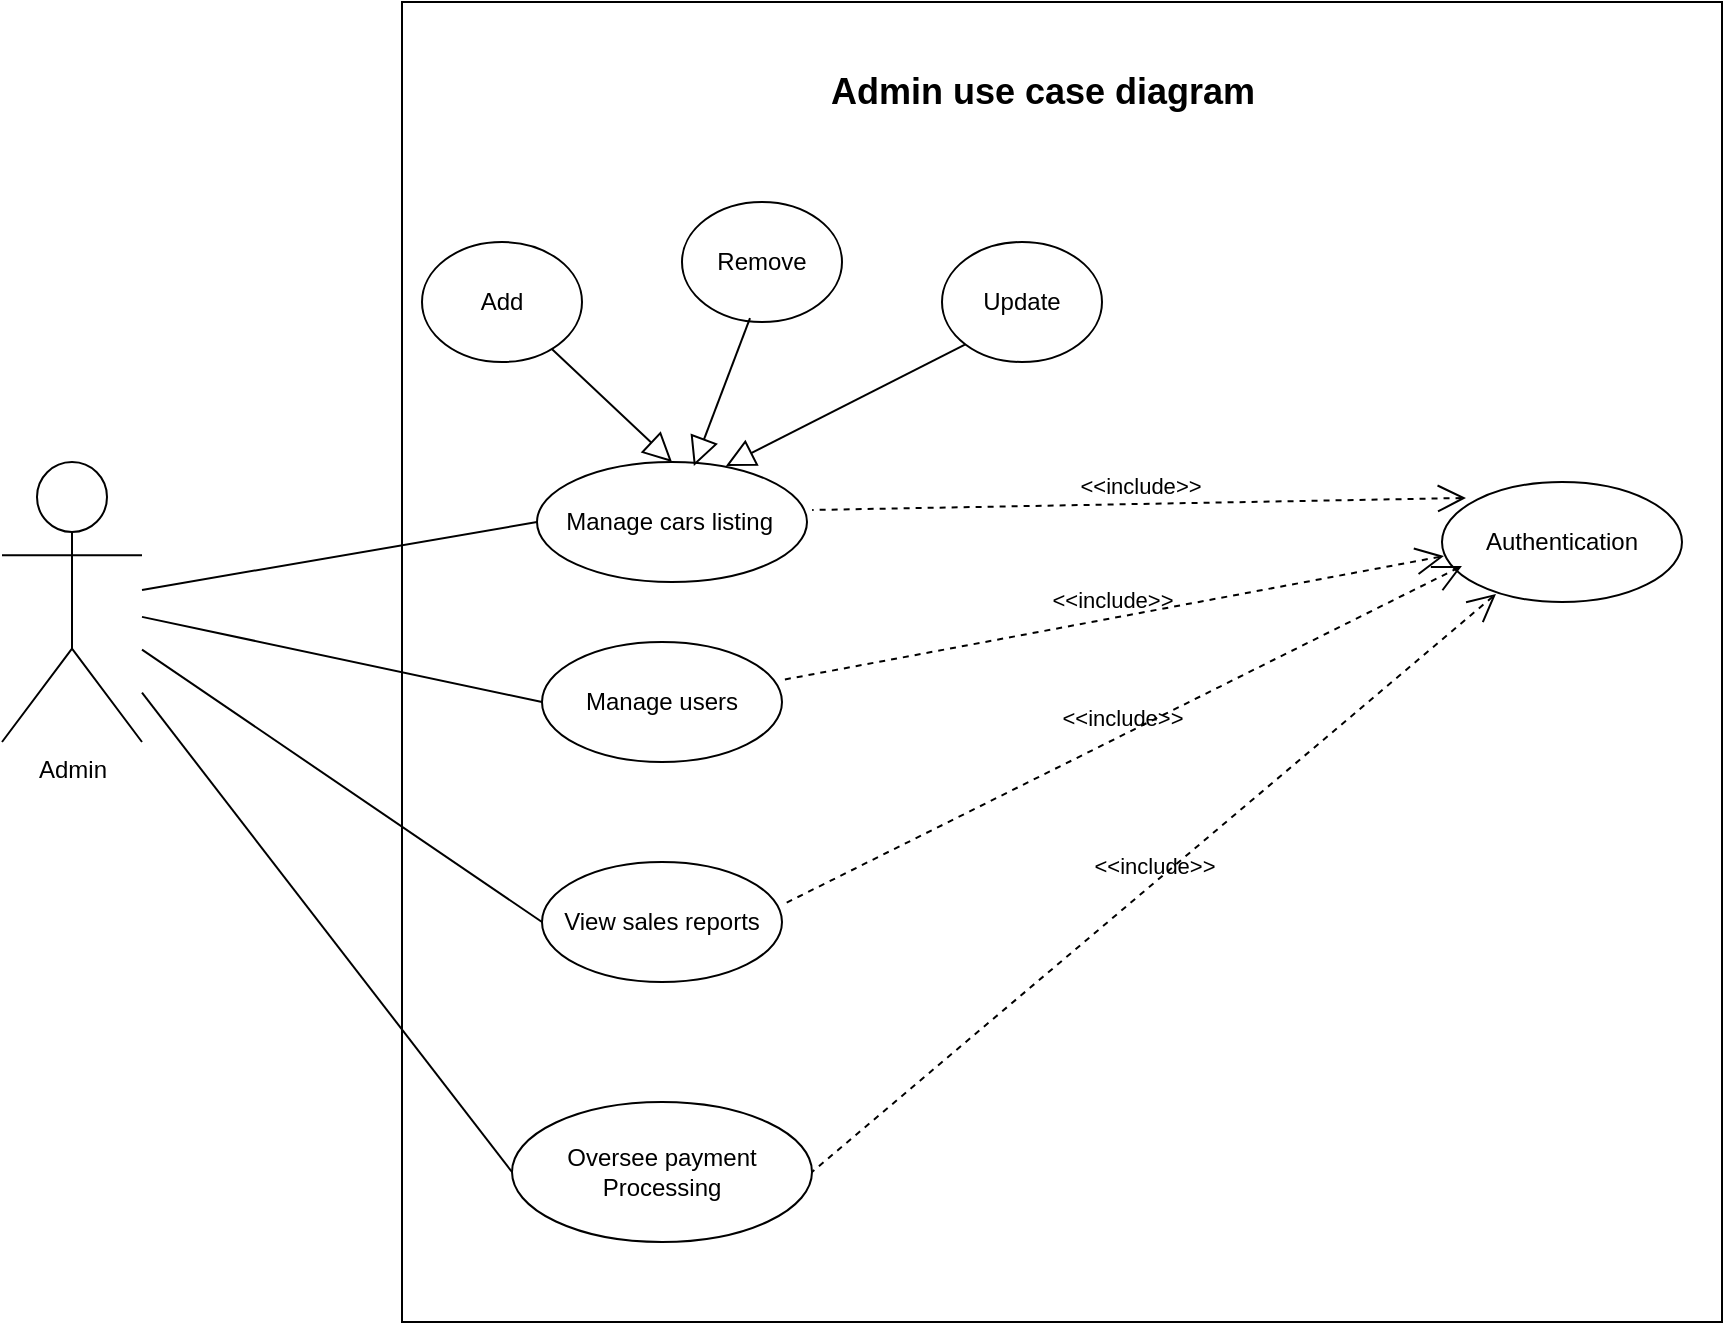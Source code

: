 <mxfile>
    <diagram name="Page-1" id="Hl0nem4dIOny1nYZZMhr">
        <mxGraphModel dx="1831" dy="764" grid="1" gridSize="10" guides="1" tooltips="1" connect="1" arrows="1" fold="1" page="1" pageScale="1" pageWidth="850" pageHeight="1100" math="0" shadow="0">
            <root>
                <mxCell id="0"/>
                <mxCell id="1" parent="0"/>
                <mxCell id="R1y9XJ3Q8lprdGOqnd8L-1" value="" style="whiteSpace=wrap;html=1;aspect=fixed;" parent="1" vertex="1">
                    <mxGeometry x="90" y="150" width="660" height="660" as="geometry"/>
                </mxCell>
                <mxCell id="R1y9XJ3Q8lprdGOqnd8L-10" value="Admin" style="shape=umlActor;html=1;verticalLabelPosition=bottom;verticalAlign=top;align=center;" parent="1" vertex="1">
                    <mxGeometry x="-110" y="380" width="70" height="140" as="geometry"/>
                </mxCell>
                <mxCell id="R1y9XJ3Q8lprdGOqnd8L-11" value="&lt;span style=&quot;font-weight: normal;&quot;&gt;Authentication&lt;/span&gt;" style="shape=ellipse;html=1;strokeWidth=1;fontStyle=1;whiteSpace=wrap;align=center;perimeter=ellipsePerimeter;" parent="1" vertex="1">
                    <mxGeometry x="610" y="390" width="120" height="60" as="geometry"/>
                </mxCell>
                <mxCell id="R1y9XJ3Q8lprdGOqnd8L-12" value="&lt;span style=&quot;font-weight: normal;&quot;&gt;Manage users&lt;/span&gt;" style="shape=ellipse;html=1;strokeWidth=1;fontStyle=1;whiteSpace=wrap;align=center;perimeter=ellipsePerimeter;" parent="1" vertex="1">
                    <mxGeometry x="160" y="470" width="120" height="60" as="geometry"/>
                </mxCell>
                <mxCell id="R1y9XJ3Q8lprdGOqnd8L-13" value="&lt;span style=&quot;font-weight: normal;&quot;&gt;View sales reports&lt;/span&gt;" style="shape=ellipse;html=1;strokeWidth=1;fontStyle=1;whiteSpace=wrap;align=center;perimeter=ellipsePerimeter;" parent="1" vertex="1">
                    <mxGeometry x="160" y="580" width="120" height="60" as="geometry"/>
                </mxCell>
                <mxCell id="R1y9XJ3Q8lprdGOqnd8L-14" value="&lt;span style=&quot;font-weight: normal;&quot;&gt;Oversee payment Processing&lt;/span&gt;" style="shape=ellipse;html=1;strokeWidth=1;fontStyle=1;whiteSpace=wrap;align=center;perimeter=ellipsePerimeter;" parent="1" vertex="1">
                    <mxGeometry x="145" y="700" width="150" height="70" as="geometry"/>
                </mxCell>
                <mxCell id="R1y9XJ3Q8lprdGOqnd8L-22" value="&amp;lt;&amp;lt;include&amp;gt;&amp;gt;" style="edgeStyle=none;html=1;startArrow=open;endArrow=none;startSize=12;verticalAlign=bottom;dashed=1;labelBackgroundColor=none;rounded=0;exitX=0.008;exitY=0.617;exitDx=0;exitDy=0;exitPerimeter=0;" parent="1" source="R1y9XJ3Q8lprdGOqnd8L-11" edge="1">
                    <mxGeometry width="160" relative="1" as="geometry">
                        <mxPoint x="410" y="480" as="sourcePoint"/>
                        <mxPoint x="280" y="489" as="targetPoint"/>
                    </mxGeometry>
                </mxCell>
                <mxCell id="R1y9XJ3Q8lprdGOqnd8L-23" value="&amp;lt;&amp;lt;include&amp;gt;&amp;gt;" style="edgeStyle=none;html=1;startArrow=open;endArrow=none;startSize=12;verticalAlign=bottom;dashed=1;labelBackgroundColor=none;rounded=0;entryX=1;entryY=0.5;entryDx=0;entryDy=0;exitX=0.225;exitY=0.933;exitDx=0;exitDy=0;exitPerimeter=0;" parent="1" source="R1y9XJ3Q8lprdGOqnd8L-11" target="R1y9XJ3Q8lprdGOqnd8L-14" edge="1">
                    <mxGeometry x="0.001" width="160" relative="1" as="geometry">
                        <mxPoint x="390" y="650" as="sourcePoint"/>
                        <mxPoint x="540" y="480" as="targetPoint"/>
                        <mxPoint as="offset"/>
                    </mxGeometry>
                </mxCell>
                <mxCell id="R1y9XJ3Q8lprdGOqnd8L-24" value="&amp;lt;&amp;lt;include&amp;gt;&amp;gt;" style="edgeStyle=none;html=1;startArrow=open;endArrow=none;startSize=12;verticalAlign=bottom;dashed=1;labelBackgroundColor=none;rounded=0;entryX=1.008;entryY=0.35;entryDx=0;entryDy=0;exitX=0.083;exitY=0.7;exitDx=0;exitDy=0;exitPerimeter=0;entryPerimeter=0;" parent="1" source="R1y9XJ3Q8lprdGOqnd8L-11" target="R1y9XJ3Q8lprdGOqnd8L-13" edge="1">
                    <mxGeometry width="160" relative="1" as="geometry">
                        <mxPoint x="290" y="610" as="sourcePoint"/>
                        <mxPoint x="530" y="480" as="targetPoint"/>
                    </mxGeometry>
                </mxCell>
                <mxCell id="R1y9XJ3Q8lprdGOqnd8L-25" value="" style="edgeStyle=none;html=1;endArrow=none;verticalAlign=bottom;rounded=0;entryX=0;entryY=0.5;entryDx=0;entryDy=0;" parent="1" source="R1y9XJ3Q8lprdGOqnd8L-10" target="R1y9XJ3Q8lprdGOqnd8L-12" edge="1">
                    <mxGeometry width="160" relative="1" as="geometry">
                        <mxPoint x="45" y="400.005" as="sourcePoint"/>
                        <mxPoint x="165" y="407.428" as="targetPoint"/>
                    </mxGeometry>
                </mxCell>
                <mxCell id="R1y9XJ3Q8lprdGOqnd8L-26" value="" style="edgeStyle=none;html=1;endArrow=none;verticalAlign=bottom;rounded=0;entryX=0;entryY=0.5;entryDx=0;entryDy=0;" parent="1" source="R1y9XJ3Q8lprdGOqnd8L-10" target="R1y9XJ3Q8lprdGOqnd8L-13" edge="1">
                    <mxGeometry width="160" relative="1" as="geometry">
                        <mxPoint x="-40" y="450" as="sourcePoint"/>
                        <mxPoint x="120" y="450" as="targetPoint"/>
                    </mxGeometry>
                </mxCell>
                <mxCell id="R1y9XJ3Q8lprdGOqnd8L-27" value="" style="edgeStyle=none;html=1;endArrow=none;verticalAlign=bottom;rounded=0;entryX=0;entryY=0.5;entryDx=0;entryDy=0;" parent="1" source="R1y9XJ3Q8lprdGOqnd8L-10" target="R1y9XJ3Q8lprdGOqnd8L-14" edge="1">
                    <mxGeometry width="160" relative="1" as="geometry">
                        <mxPoint x="-40" y="470" as="sourcePoint"/>
                        <mxPoint x="120" y="470" as="targetPoint"/>
                    </mxGeometry>
                </mxCell>
                <mxCell id="R1y9XJ3Q8lprdGOqnd8L-28" value="&lt;font style=&quot;font-size: 18px;&quot;&gt;&lt;b&gt;Admin use case diagram&lt;/b&gt;&lt;/font&gt;" style="text;html=1;align=center;verticalAlign=middle;whiteSpace=wrap;rounded=0;" parent="1" vertex="1">
                    <mxGeometry x="292.5" y="170" width="235" height="50" as="geometry"/>
                </mxCell>
                <mxCell id="R1y9XJ3Q8lprdGOqnd8L-29" value="&lt;span style=&quot;font-weight: normal;&quot;&gt;Manage cars listing&amp;nbsp;&lt;/span&gt;" style="shape=ellipse;html=1;strokeWidth=1;fontStyle=1;whiteSpace=wrap;align=center;perimeter=ellipsePerimeter;" parent="1" vertex="1">
                    <mxGeometry x="157.5" y="380" width="135" height="60" as="geometry"/>
                </mxCell>
                <mxCell id="R1y9XJ3Q8lprdGOqnd8L-30" value="&amp;lt;&amp;lt;include&lt;span style=&quot;background-color: transparent;&quot;&gt;&amp;gt;&amp;gt;&lt;/span&gt;" style="edgeStyle=none;html=1;startArrow=open;endArrow=none;startSize=12;verticalAlign=bottom;dashed=1;labelBackgroundColor=none;rounded=0;entryX=1.019;entryY=0.4;entryDx=0;entryDy=0;entryPerimeter=0;exitX=0.1;exitY=0.133;exitDx=0;exitDy=0;exitPerimeter=0;" parent="1" source="R1y9XJ3Q8lprdGOqnd8L-11" target="R1y9XJ3Q8lprdGOqnd8L-29" edge="1">
                    <mxGeometry x="-0.003" width="160" relative="1" as="geometry">
                        <mxPoint x="450" y="340" as="sourcePoint"/>
                        <mxPoint x="610" y="340" as="targetPoint"/>
                        <mxPoint as="offset"/>
                    </mxGeometry>
                </mxCell>
                <mxCell id="R1y9XJ3Q8lprdGOqnd8L-31" value="" style="edgeStyle=none;html=1;endArrow=none;verticalAlign=bottom;rounded=0;entryX=0;entryY=0.5;entryDx=0;entryDy=0;" parent="1" source="R1y9XJ3Q8lprdGOqnd8L-10" target="R1y9XJ3Q8lprdGOqnd8L-29" edge="1">
                    <mxGeometry width="160" relative="1" as="geometry">
                        <mxPoint x="-40" y="450" as="sourcePoint"/>
                        <mxPoint x="120" y="450" as="targetPoint"/>
                    </mxGeometry>
                </mxCell>
                <mxCell id="R1y9XJ3Q8lprdGOqnd8L-32" value="&lt;span style=&quot;font-weight: normal;&quot;&gt;Add&lt;/span&gt;" style="shape=ellipse;html=1;strokeWidth=1;fontStyle=1;whiteSpace=wrap;align=center;perimeter=ellipsePerimeter;" parent="1" vertex="1">
                    <mxGeometry x="100" y="270" width="80" height="60" as="geometry"/>
                </mxCell>
                <mxCell id="R1y9XJ3Q8lprdGOqnd8L-33" value="&lt;div&gt;&lt;span style=&quot;font-weight: normal;&quot;&gt;Remove&lt;/span&gt;&lt;/div&gt;" style="shape=ellipse;html=1;strokeWidth=1;fontStyle=1;whiteSpace=wrap;align=center;perimeter=ellipsePerimeter;" parent="1" vertex="1">
                    <mxGeometry x="230" y="250" width="80" height="60" as="geometry"/>
                </mxCell>
                <mxCell id="R1y9XJ3Q8lprdGOqnd8L-34" value="&lt;span style=&quot;font-weight: normal;&quot;&gt;Update&lt;/span&gt;" style="shape=ellipse;html=1;strokeWidth=1;fontStyle=1;whiteSpace=wrap;align=center;perimeter=ellipsePerimeter;" parent="1" vertex="1">
                    <mxGeometry x="360" y="270" width="80" height="60" as="geometry"/>
                </mxCell>
                <mxCell id="R1y9XJ3Q8lprdGOqnd8L-35" value="" style="edgeStyle=none;html=1;endArrow=block;endFill=0;endSize=12;verticalAlign=bottom;rounded=0;entryX=0.7;entryY=0.033;entryDx=0;entryDy=0;entryPerimeter=0;exitX=0;exitY=1;exitDx=0;exitDy=0;" parent="1" source="R1y9XJ3Q8lprdGOqnd8L-34" target="R1y9XJ3Q8lprdGOqnd8L-29" edge="1">
                    <mxGeometry width="160" relative="1" as="geometry">
                        <mxPoint x="240" y="380" as="sourcePoint"/>
                        <mxPoint x="380" y="326" as="targetPoint"/>
                    </mxGeometry>
                </mxCell>
                <mxCell id="R1y9XJ3Q8lprdGOqnd8L-36" value="" style="edgeStyle=none;html=1;endArrow=block;endFill=0;endSize=12;verticalAlign=bottom;rounded=0;exitX=0.425;exitY=0.967;exitDx=0;exitDy=0;exitPerimeter=0;entryX=0.581;entryY=0.033;entryDx=0;entryDy=0;entryPerimeter=0;" parent="1" source="R1y9XJ3Q8lprdGOqnd8L-33" target="R1y9XJ3Q8lprdGOqnd8L-29" edge="1">
                    <mxGeometry width="160" relative="1" as="geometry">
                        <mxPoint x="210" y="380" as="sourcePoint"/>
                        <mxPoint x="232" y="383" as="targetPoint"/>
                    </mxGeometry>
                </mxCell>
                <mxCell id="R1y9XJ3Q8lprdGOqnd8L-37" value="" style="edgeStyle=none;html=1;endArrow=block;endFill=0;endSize=12;verticalAlign=bottom;rounded=0;entryX=0.5;entryY=0;entryDx=0;entryDy=0;" parent="1" source="R1y9XJ3Q8lprdGOqnd8L-32" target="R1y9XJ3Q8lprdGOqnd8L-29" edge="1">
                    <mxGeometry width="160" relative="1" as="geometry">
                        <mxPoint x="200" y="370" as="sourcePoint"/>
                        <mxPoint x="205" y="380" as="targetPoint"/>
                    </mxGeometry>
                </mxCell>
            </root>
        </mxGraphModel>
    </diagram>
</mxfile>